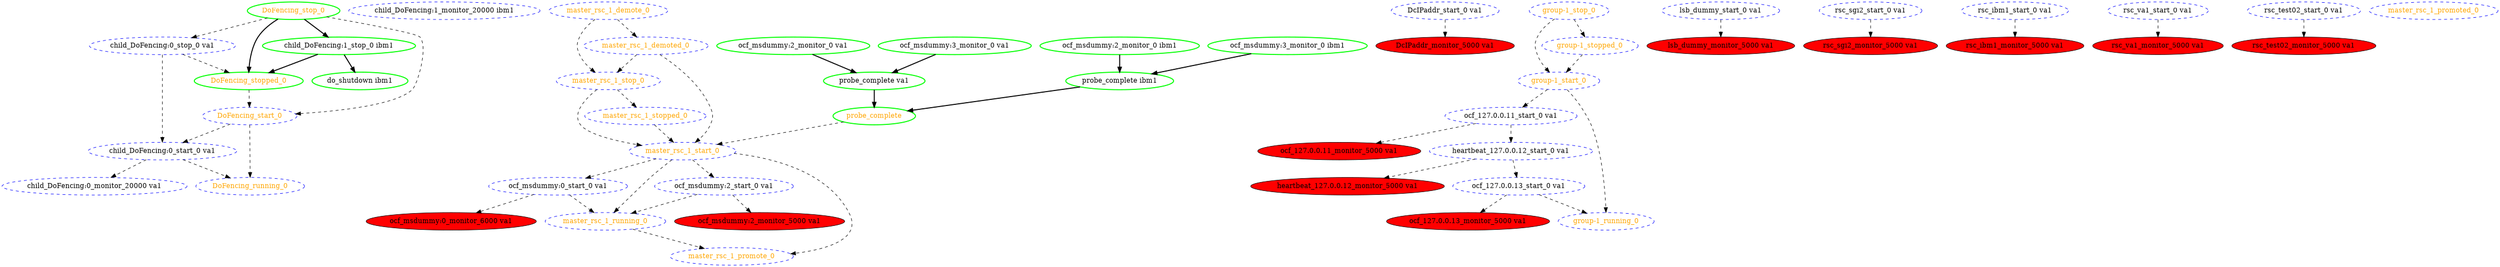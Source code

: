 digraph "g" {
	size = "30,30"
"child_DoFencing:0_monitor_20000 va1" [ style="dashed" color="blue" fontcolor="black" ]
"child_DoFencing:1_monitor_20000 ibm1" [ style="dashed" color="blue" fontcolor="black" ]
"probe_complete" [ style=bold color="green" fontcolor="orange" ]
"probe_complete va1" [ style=bold color="green" fontcolor="black" ]
"ocf_msdummy:2_monitor_0 va1" [ style=bold color="green" fontcolor="black" ]
"ocf_msdummy:3_monitor_0 va1" [ style=bold color="green" fontcolor="black" ]
"probe_complete ibm1" [ style=bold color="green" fontcolor="black" ]
"ocf_msdummy:2_monitor_0 ibm1" [ style=bold color="green" fontcolor="black" ]
"ocf_msdummy:3_monitor_0 ibm1" [ style=bold color="green" fontcolor="black" ]
"DcIPaddr_start_0 va1" [ style="dashed" color="blue" fontcolor="black" ]
"DcIPaddr_monitor_5000 va1" [ font_color=purple style=filled fillcolor=red ]
"ocf_127.0.0.11_start_0 va1" [ style="dashed" color="blue" fontcolor="black" ]
"ocf_127.0.0.11_monitor_5000 va1" [ font_color=purple style=filled fillcolor=red ]
"heartbeat_127.0.0.12_start_0 va1" [ style="dashed" color="blue" fontcolor="black" ]
"heartbeat_127.0.0.12_monitor_5000 va1" [ font_color=purple style=filled fillcolor=red ]
"ocf_127.0.0.13_start_0 va1" [ style="dashed" color="blue" fontcolor="black" ]
"ocf_127.0.0.13_monitor_5000 va1" [ font_color=purple style=filled fillcolor=red ]
"group-1_start_0" [ style="dashed" color="blue" fontcolor="orange" ]
"group-1_running_0" [ style="dashed" color="blue" fontcolor="orange" ]
"group-1_stop_0" [ style="dashed" color="blue" fontcolor="orange" ]
"group-1_stopped_0" [ style="dashed" color="blue" fontcolor="orange" ]
"lsb_dummy_start_0 va1" [ style="dashed" color="blue" fontcolor="black" ]
"lsb_dummy_monitor_5000 va1" [ font_color=purple style=filled fillcolor=red ]
"rsc_sgi2_start_0 va1" [ style="dashed" color="blue" fontcolor="black" ]
"rsc_sgi2_monitor_5000 va1" [ font_color=purple style=filled fillcolor=red ]
"rsc_ibm1_start_0 va1" [ style="dashed" color="blue" fontcolor="black" ]
"rsc_ibm1_monitor_5000 va1" [ font_color=purple style=filled fillcolor=red ]
"rsc_va1_start_0 va1" [ style="dashed" color="blue" fontcolor="black" ]
"rsc_va1_monitor_5000 va1" [ font_color=purple style=filled fillcolor=red ]
"rsc_test02_start_0 va1" [ style="dashed" color="blue" fontcolor="black" ]
"rsc_test02_monitor_5000 va1" [ font_color=purple style=filled fillcolor=red ]
"child_DoFencing:0_stop_0 va1" [ style="dashed" color="blue" fontcolor="black" ]
"child_DoFencing:0_start_0 va1" [ style="dashed" color="blue" fontcolor="black" ]
"child_DoFencing:1_stop_0 ibm1" [ style=bold color="green" fontcolor="black" ]
"DoFencing_start_0" [ style="dashed" color="blue" fontcolor="orange" ]
"DoFencing_running_0" [ style="dashed" color="blue" fontcolor="orange" ]
"DoFencing_stop_0" [ style=bold color="green" fontcolor="orange" ]
"DoFencing_stopped_0" [ style=bold color="green" fontcolor="orange" ]
"ocf_msdummy:0_start_0 va1" [ style="dashed" color="blue" fontcolor="black" ]
"ocf_msdummy:0_monitor_6000 va1" [ font_color=purple style=filled fillcolor=red ]
"ocf_msdummy:2_start_0 va1" [ style="dashed" color="blue" fontcolor="black" ]
"ocf_msdummy:2_monitor_5000 va1" [ font_color=purple style=filled fillcolor=red ]
"master_rsc_1_start_0" [ style="dashed" color="blue" fontcolor="orange" ]
"master_rsc_1_running_0" [ style="dashed" color="blue" fontcolor="orange" ]
"master_rsc_1_stop_0" [ style="dashed" color="blue" fontcolor="orange" ]
"master_rsc_1_stopped_0" [ style="dashed" color="blue" fontcolor="orange" ]
"master_rsc_1_promote_0" [ style="dashed" color="blue" fontcolor="orange" ]
"master_rsc_1_promoted_0" [ style="dashed" color="blue" fontcolor="orange" ]
"master_rsc_1_demote_0" [ style="dashed" color="blue" fontcolor="orange" ]
"master_rsc_1_demoted_0" [ style="dashed" color="blue" fontcolor="orange" ]
"do_shutdown ibm1" [ style=bold color="green" fontcolor="black" ]
"child_DoFencing:0_start_0 va1" -> "child_DoFencing:0_monitor_20000 va1" [ style = dashed]
"probe_complete va1" -> "probe_complete" [ style = bold]
"probe_complete ibm1" -> "probe_complete" [ style = bold]
"ocf_msdummy:2_monitor_0 va1" -> "probe_complete va1" [ style = bold]
"ocf_msdummy:3_monitor_0 va1" -> "probe_complete va1" [ style = bold]
"ocf_msdummy:2_monitor_0 ibm1" -> "probe_complete ibm1" [ style = bold]
"ocf_msdummy:3_monitor_0 ibm1" -> "probe_complete ibm1" [ style = bold]
"DcIPaddr_start_0 va1" -> "DcIPaddr_monitor_5000 va1" [ style = dashed]
"group-1_start_0" -> "ocf_127.0.0.11_start_0 va1" [ style = dashed]
"ocf_127.0.0.11_start_0 va1" -> "ocf_127.0.0.11_monitor_5000 va1" [ style = dashed]
"ocf_127.0.0.11_start_0 va1" -> "heartbeat_127.0.0.12_start_0 va1" [ style = dashed]
"heartbeat_127.0.0.12_start_0 va1" -> "heartbeat_127.0.0.12_monitor_5000 va1" [ style = dashed]
"heartbeat_127.0.0.12_start_0 va1" -> "ocf_127.0.0.13_start_0 va1" [ style = dashed]
"ocf_127.0.0.13_start_0 va1" -> "ocf_127.0.0.13_monitor_5000 va1" [ style = dashed]
"group-1_stop_0" -> "group-1_start_0" [ style = dashed]
"group-1_stopped_0" -> "group-1_start_0" [ style = dashed]
"group-1_start_0" -> "group-1_running_0" [ style = dashed]
"ocf_127.0.0.13_start_0 va1" -> "group-1_running_0" [ style = dashed]
"group-1_stop_0" -> "group-1_stopped_0" [ style = dashed]
"lsb_dummy_start_0 va1" -> "lsb_dummy_monitor_5000 va1" [ style = dashed]
"rsc_sgi2_start_0 va1" -> "rsc_sgi2_monitor_5000 va1" [ style = dashed]
"rsc_ibm1_start_0 va1" -> "rsc_ibm1_monitor_5000 va1" [ style = dashed]
"rsc_va1_start_0 va1" -> "rsc_va1_monitor_5000 va1" [ style = dashed]
"rsc_test02_start_0 va1" -> "rsc_test02_monitor_5000 va1" [ style = dashed]
"DoFencing_stop_0" -> "child_DoFencing:0_stop_0 va1" [ style = dashed]
"child_DoFencing:0_stop_0 va1" -> "child_DoFencing:0_start_0 va1" [ style = dashed]
"DoFencing_start_0" -> "child_DoFencing:0_start_0 va1" [ style = dashed]
"DoFencing_stop_0" -> "child_DoFencing:1_stop_0 ibm1" [ style = bold]
"DoFencing_stop_0" -> "DoFencing_start_0" [ style = dashed]
"DoFencing_stopped_0" -> "DoFencing_start_0" [ style = dashed]
"DoFencing_start_0" -> "DoFencing_running_0" [ style = dashed]
"child_DoFencing:0_start_0 va1" -> "DoFencing_running_0" [ style = dashed]
"child_DoFencing:0_stop_0 va1" -> "DoFencing_stopped_0" [ style = dashed]
"child_DoFencing:1_stop_0 ibm1" -> "DoFencing_stopped_0" [ style = bold]
"DoFencing_stop_0" -> "DoFencing_stopped_0" [ style = bold]
"master_rsc_1_start_0" -> "ocf_msdummy:0_start_0 va1" [ style = dashed]
"ocf_msdummy:0_start_0 va1" -> "ocf_msdummy:0_monitor_6000 va1" [ style = dashed]
"master_rsc_1_start_0" -> "ocf_msdummy:2_start_0 va1" [ style = dashed]
"ocf_msdummy:2_start_0 va1" -> "ocf_msdummy:2_monitor_5000 va1" [ style = dashed]
"probe_complete" -> "master_rsc_1_start_0" [ style = dashed]
"master_rsc_1_stop_0" -> "master_rsc_1_start_0" [ style = dashed]
"master_rsc_1_stopped_0" -> "master_rsc_1_start_0" [ style = dashed]
"master_rsc_1_demoted_0" -> "master_rsc_1_start_0" [ style = dashed]
"master_rsc_1_start_0" -> "master_rsc_1_running_0" [ style = dashed]
"ocf_msdummy:0_start_0 va1" -> "master_rsc_1_running_0" [ style = dashed]
"ocf_msdummy:2_start_0 va1" -> "master_rsc_1_running_0" [ style = dashed]
"master_rsc_1_demote_0" -> "master_rsc_1_stop_0" [ style = dashed]
"master_rsc_1_demoted_0" -> "master_rsc_1_stop_0" [ style = dashed]
"master_rsc_1_stop_0" -> "master_rsc_1_stopped_0" [ style = dashed]
"master_rsc_1_start_0" -> "master_rsc_1_promote_0" [ style = dashed]
"master_rsc_1_running_0" -> "master_rsc_1_promote_0" [ style = dashed]
"master_rsc_1_demote_0" -> "master_rsc_1_demoted_0" [ style = dashed]
"child_DoFencing:1_stop_0 ibm1" -> "do_shutdown ibm1" [ style = bold]
}
